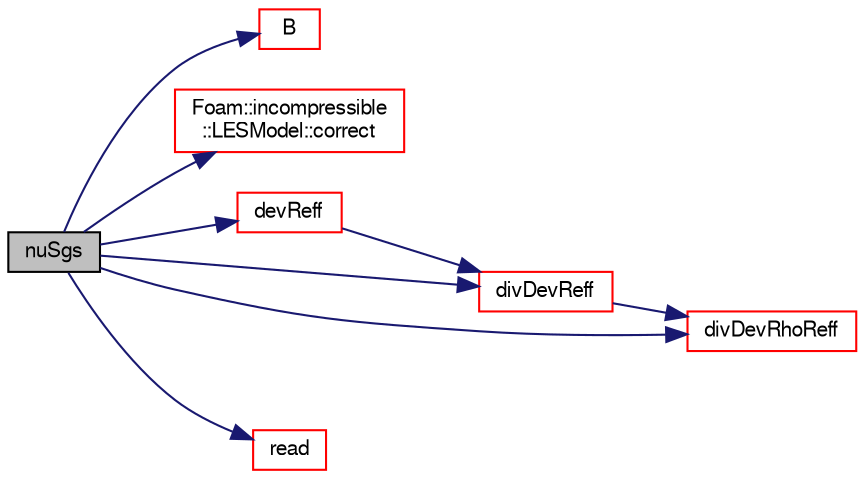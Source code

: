 digraph "nuSgs"
{
  bgcolor="transparent";
  edge [fontname="FreeSans",fontsize="10",labelfontname="FreeSans",labelfontsize="10"];
  node [fontname="FreeSans",fontsize="10",shape=record];
  rankdir="LR";
  Node742 [label="nuSgs",height=0.2,width=0.4,color="black", fillcolor="grey75", style="filled", fontcolor="black"];
  Node742 -> Node743 [color="midnightblue",fontsize="10",style="solid",fontname="FreeSans"];
  Node743 [label="B",height=0.2,width=0.4,color="red",URL="$a30882.html#acf00bc568420cebcbea1c1227f8cdd58",tooltip="Return the sub-grid stress tensor. "];
  Node742 -> Node756 [color="midnightblue",fontsize="10",style="solid",fontname="FreeSans"];
  Node756 [label="Foam::incompressible\l::LESModel::correct",height=0.2,width=0.4,color="red",URL="$a30874.html#a3ae44b28050c3aa494c1d8e18cf618c1",tooltip="Correct Eddy-Viscosity and related properties. "];
  Node742 -> Node757 [color="midnightblue",fontsize="10",style="solid",fontname="FreeSans"];
  Node757 [label="devReff",height=0.2,width=0.4,color="red",URL="$a30882.html#a5449021fbe915095746a83606a000df4",tooltip="Return the effective sub-grid turbulence stress tensor. "];
  Node757 -> Node1121 [color="midnightblue",fontsize="10",style="solid",fontname="FreeSans"];
  Node1121 [label="divDevReff",height=0.2,width=0.4,color="red",URL="$a30882.html#a028ac2eaccc9a479009b15cc6e21a89e",tooltip="Return the deviatoric part of the effective sub-grid. "];
  Node1121 -> Node1129 [color="midnightblue",fontsize="10",style="solid",fontname="FreeSans"];
  Node1129 [label="divDevRhoReff",height=0.2,width=0.4,color="red",URL="$a30882.html#a1d0345d58cf17e030967c2b77a4477d6",tooltip="Return the deviatoric part of the effective sub-grid. "];
  Node742 -> Node1121 [color="midnightblue",fontsize="10",style="solid",fontname="FreeSans"];
  Node742 -> Node1129 [color="midnightblue",fontsize="10",style="solid",fontname="FreeSans"];
  Node742 -> Node1130 [color="midnightblue",fontsize="10",style="solid",fontname="FreeSans"];
  Node1130 [label="read",height=0.2,width=0.4,color="red",URL="$a30882.html#af816873151ddb0126e98bb2f914d8ed5",tooltip="Read LESProperties dictionary. "];
}
